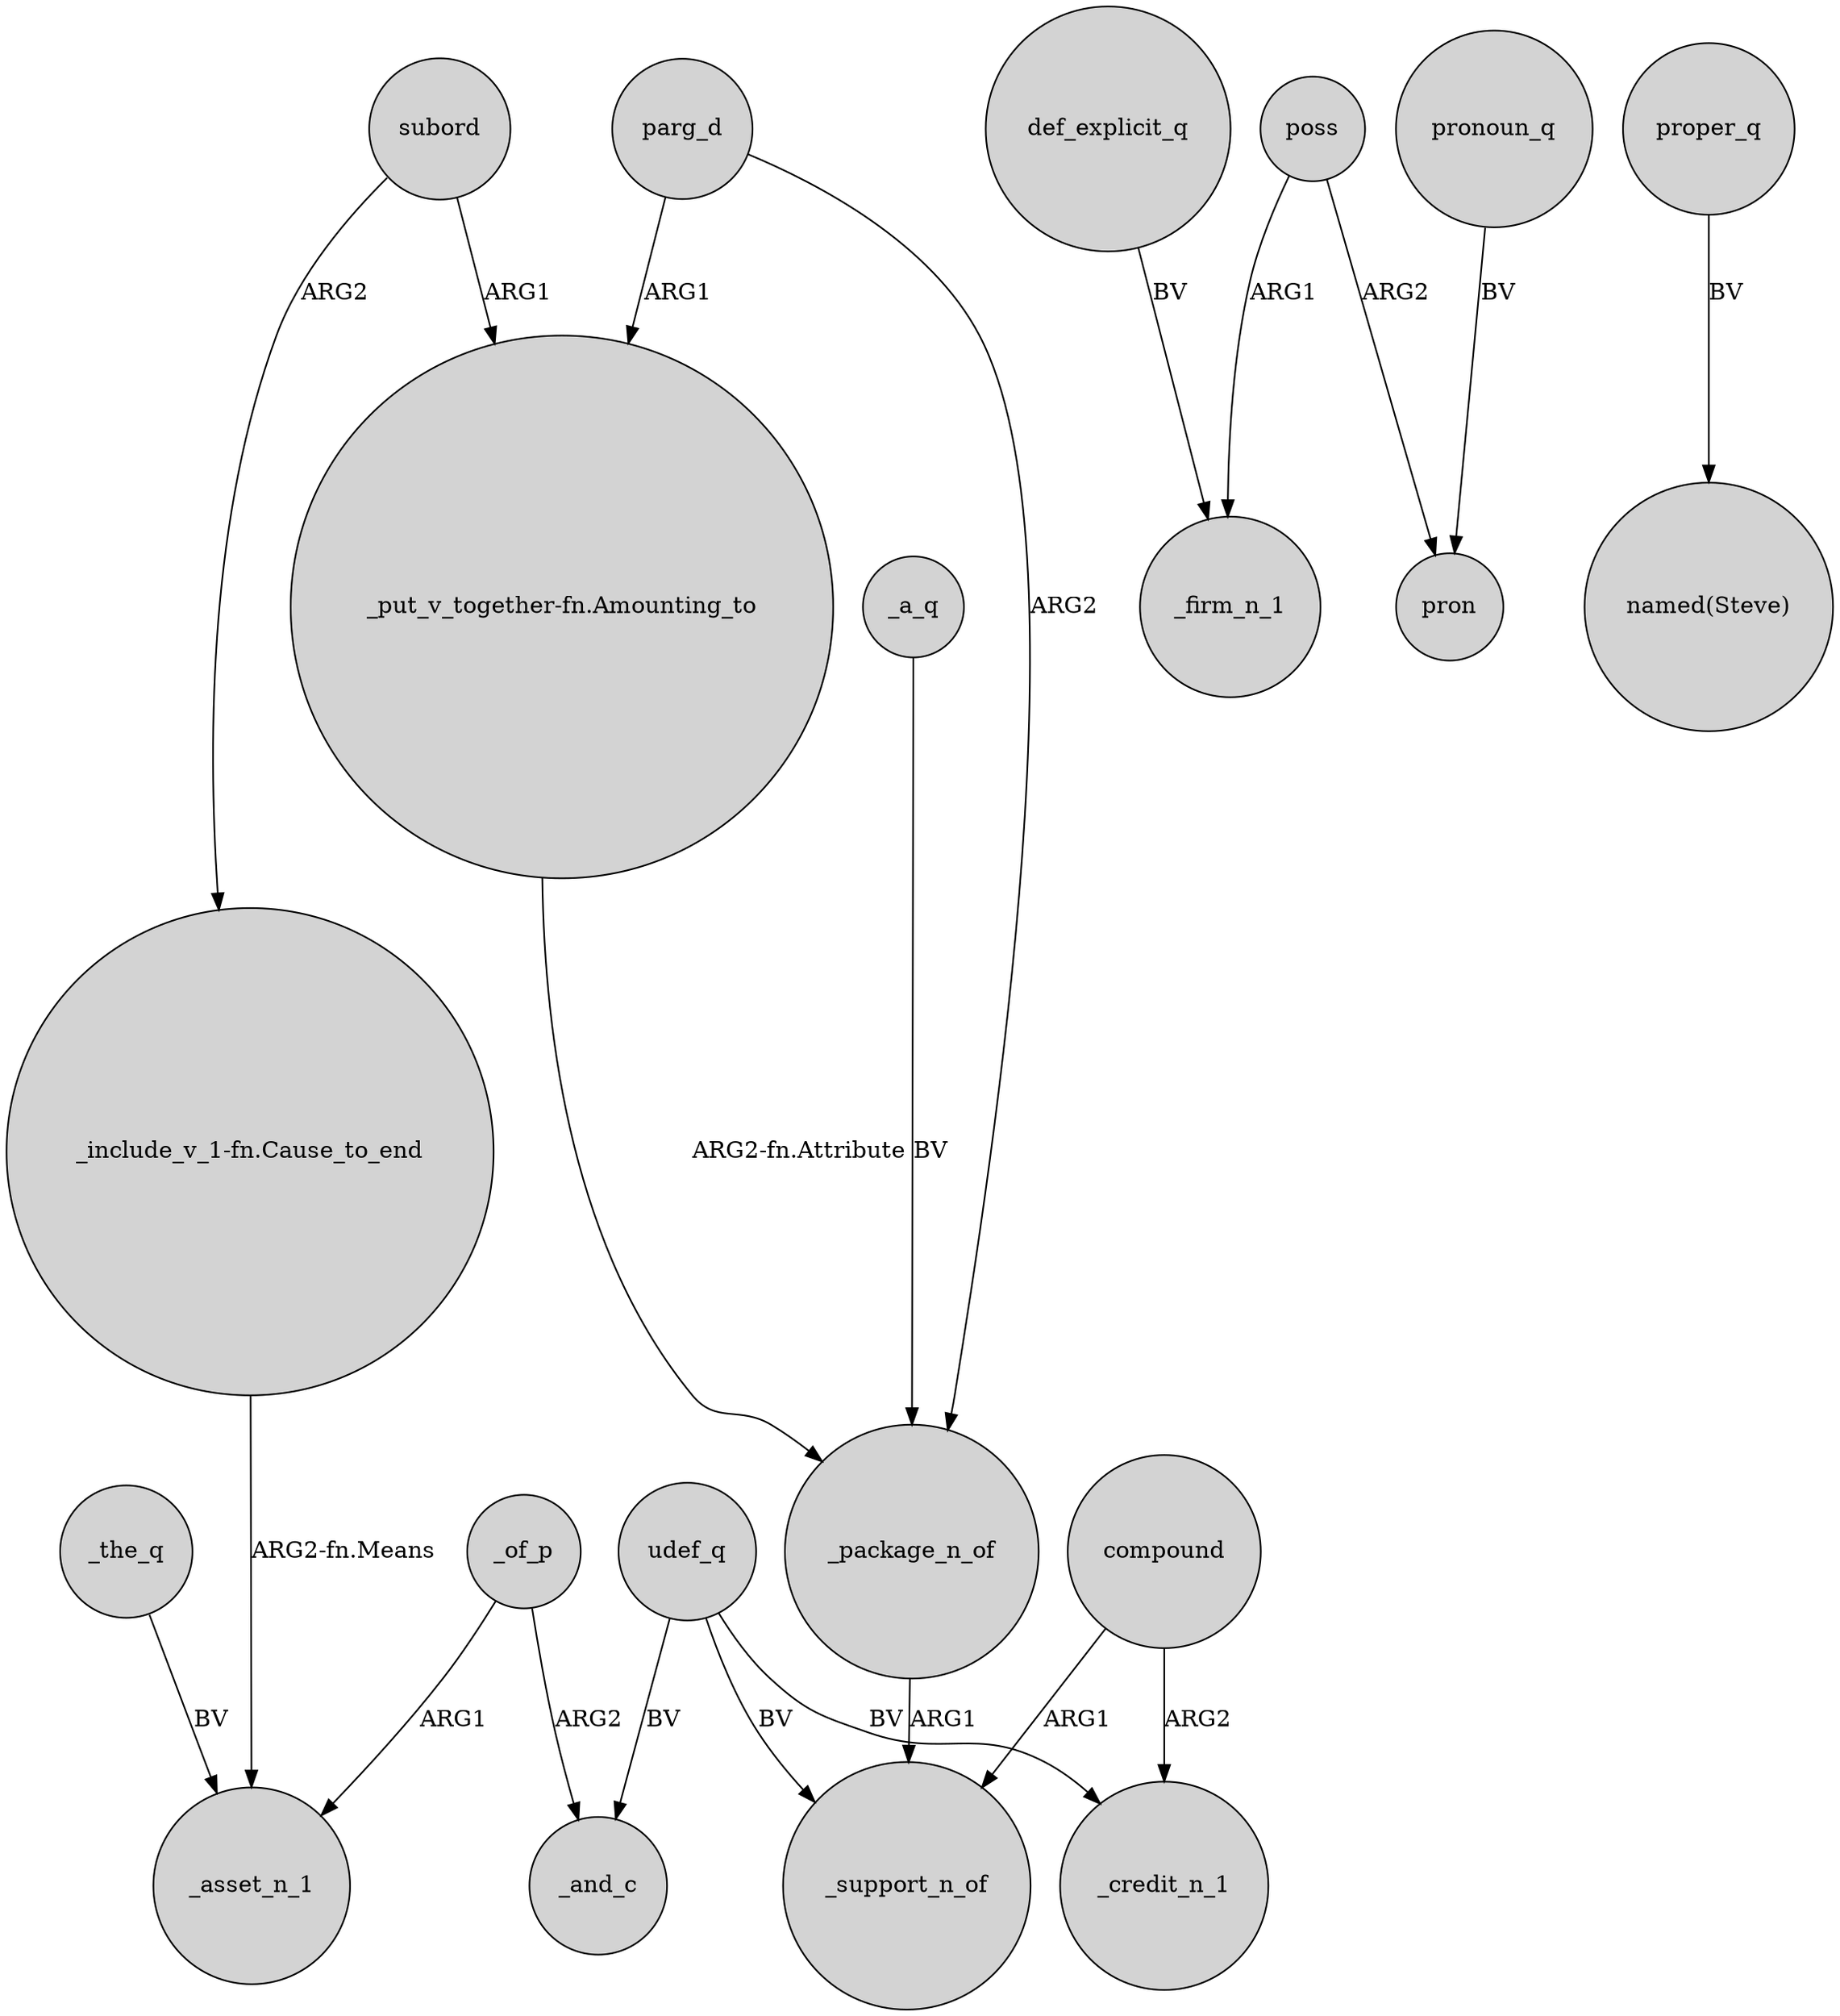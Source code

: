 digraph {
	node [shape=circle style=filled]
	_the_q -> _asset_n_1 [label=BV]
	"_put_v_together-fn.Amounting_to" -> _package_n_of [label="ARG2-fn.Attribute"]
	subord -> "_put_v_together-fn.Amounting_to" [label=ARG1]
	_of_p -> _and_c [label=ARG2]
	_package_n_of -> _support_n_of [label=ARG1]
	_of_p -> _asset_n_1 [label=ARG1]
	compound -> _support_n_of [label=ARG1]
	poss -> _firm_n_1 [label=ARG1]
	parg_d -> "_put_v_together-fn.Amounting_to" [label=ARG1]
	udef_q -> _and_c [label=BV]
	parg_d -> _package_n_of [label=ARG2]
	_a_q -> _package_n_of [label=BV]
	pronoun_q -> pron [label=BV]
	"_include_v_1-fn.Cause_to_end" -> _asset_n_1 [label="ARG2-fn.Means"]
	poss -> pron [label=ARG2]
	subord -> "_include_v_1-fn.Cause_to_end" [label=ARG2]
	compound -> _credit_n_1 [label=ARG2]
	def_explicit_q -> _firm_n_1 [label=BV]
	udef_q -> _credit_n_1 [label=BV]
	proper_q -> "named(Steve)" [label=BV]
	udef_q -> _support_n_of [label=BV]
}
